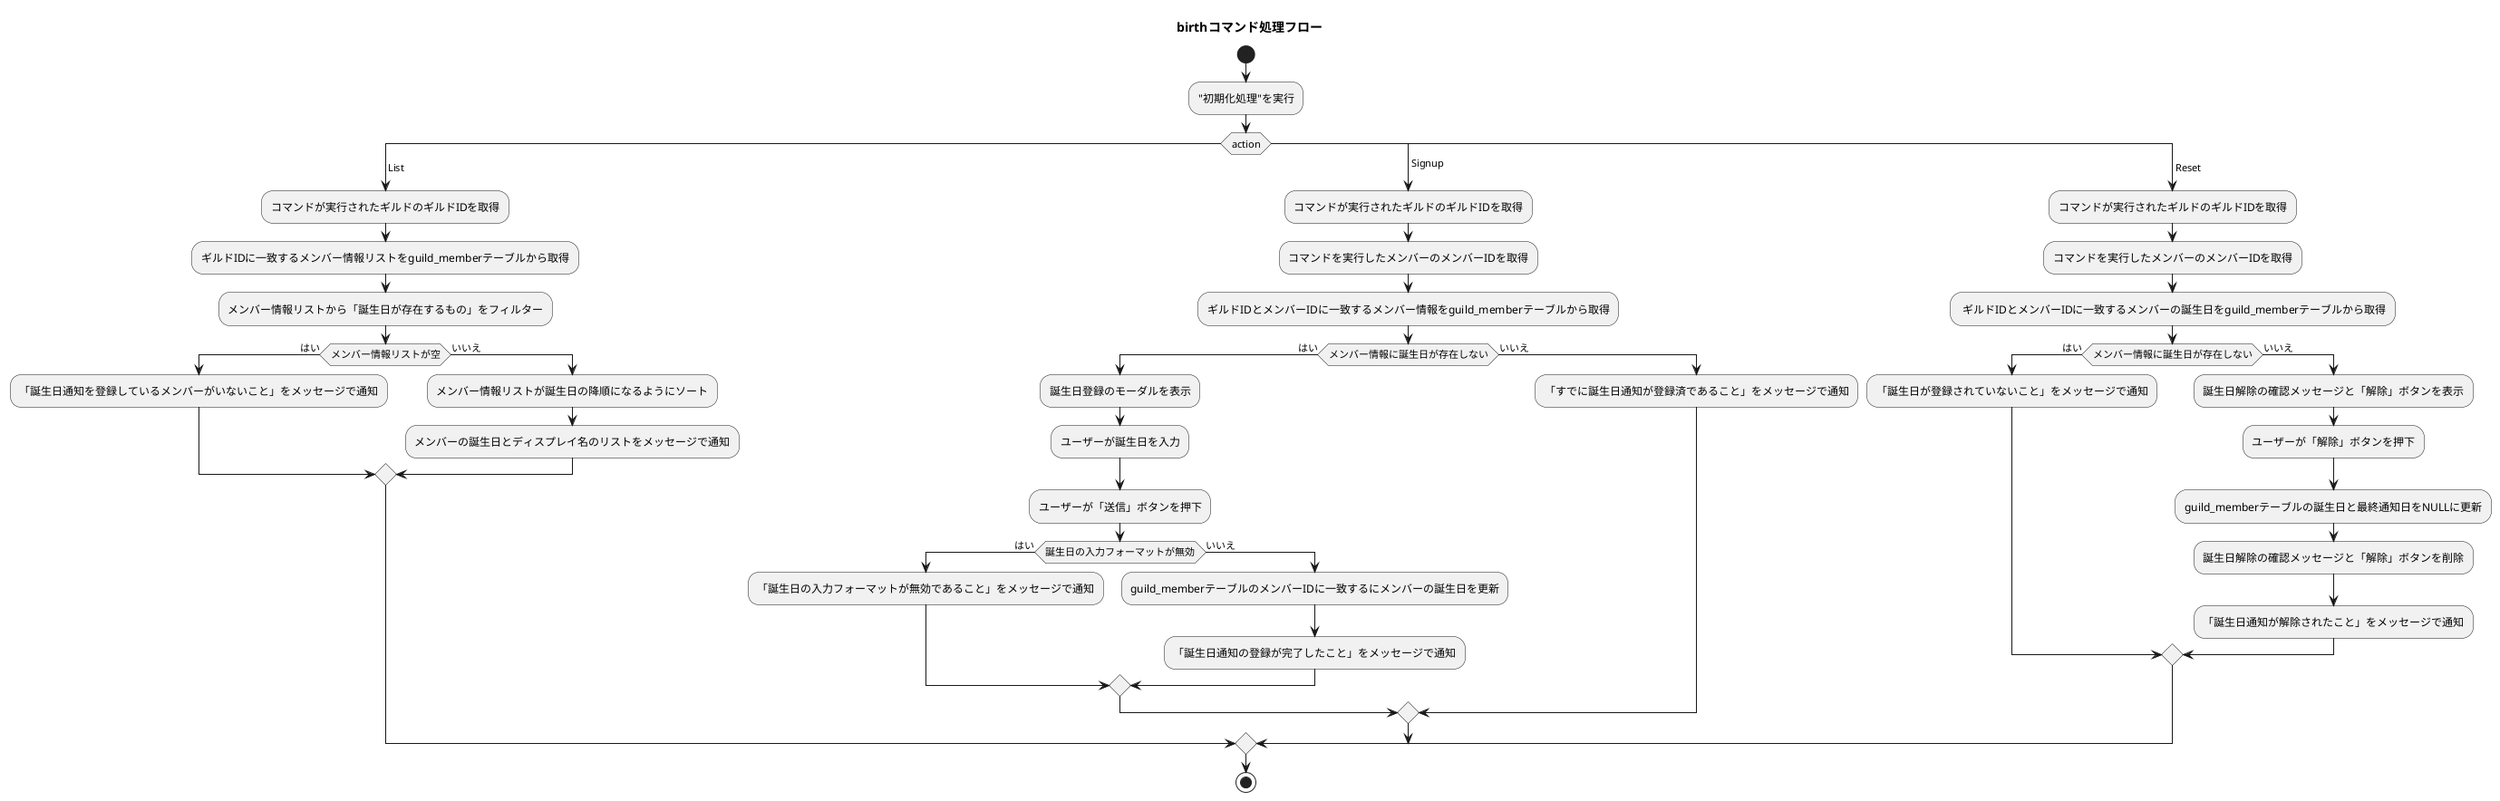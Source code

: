 @startuml


' --- 前提となる仕様 ----------------------
' - 日時がUNIXエポック(default)である場合は、誕生日を通知しない
' - 基本的にサーバーに参加しているメンバーの誕生日通知を送信可能にできる
' ---------------------------------------

title birthコマンド処理フロー
start

:"初期化処理"を実行;

switch (action)

' 誕生日通知設定リスト表示 -----------------------------------
case ( List )

    :コマンドが実行されたギルドのギルドIDを取得;
    :ギルドIDに一致するメンバー情報リストをguild_memberテーブルから取得;
    :メンバー情報リストから「誕生日が存在するもの」をフィルター;

    if (メンバー情報リストが空) is (はい) then
        :「誕生日通知を登録しているメンバーがいないこと」をメッセージで通知;
    else (いいえ)
        :メンバー情報リストが誕生日の降順になるようにソート;
        :メンバーの誕生日とディスプレイ名のリストをメッセージで通知;
    endif

' 誕生日通知設定登録 -----------------------------------
case ( Signup )
    :コマンドが実行されたギルドのギルドIDを取得;
    :コマンドを実行したメンバーのメンバーIDを取得;
    :ギルドIDとメンバーIDに一致するメンバー情報をguild_memberテーブルから取得;

    if (メンバー情報に誕生日が存在しない) is (はい) then

        :誕生日登録のモーダルを表示;
        :ユーザーが誕生日を入力;
        :ユーザーが「送信」ボタンを押下;
        if (誕生日の入力フォーマットが無効) is (はい) then
            :「誕生日の入力フォーマットが無効であること」をメッセージで通知;
        else (いいえ)
            :guild_memberテーブルのメンバーIDに一致するにメンバーの誕生日を更新;
            :「誕生日通知の登録が完了したこと」をメッセージで通知;
        endif
    else (いいえ)
        :「すでに誕生日通知が登録済であること」をメッセージで通知;
    endif

' 誕生日通知設定解除 -----------------------------------
case ( Reset )
    :コマンドが実行されたギルドのギルドIDを取得;
    :コマンドを実行したメンバーのメンバーIDを取得;
    : ギルドIDとメンバーIDに一致するメンバーの誕生日をguild_memberテーブルから取得;

    if (メンバー情報に誕生日が存在しない) is (はい) then
        :「誕生日が登録されていないこと」をメッセージで通知;
    else (いいえ)
        :誕生日解除の確認メッセージと「解除」ボタンを表示;
        :ユーザーが「解除」ボタンを押下;
        :guild_memberテーブルの誕生日と最終通知日をNULLに更新;
        :誕生日解除の確認メッセージと「解除」ボタンを削除;
        :「誕生日通知が解除されたこと」をメッセージで通知;
    endif

endswitch

stop

@enduml
